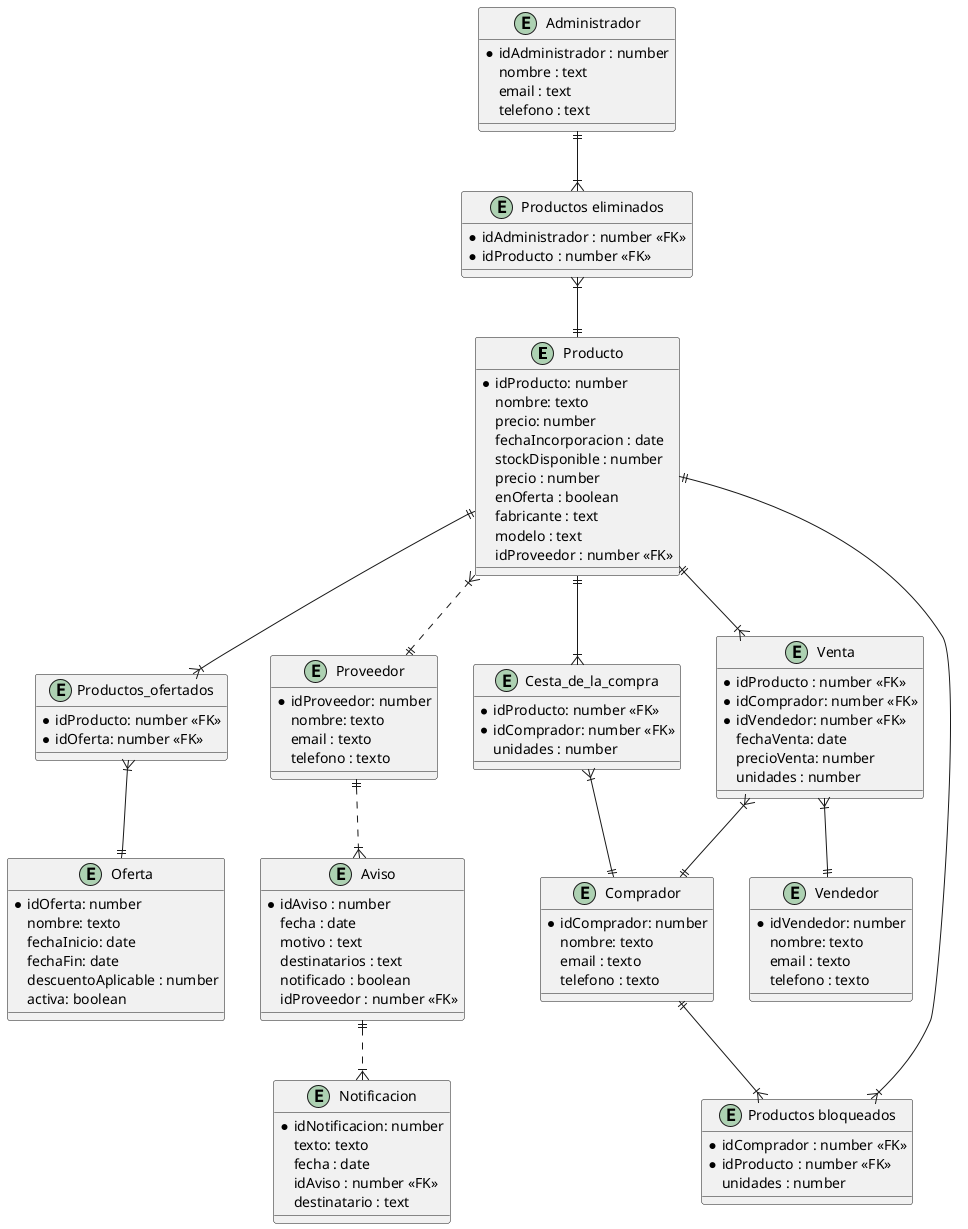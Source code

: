 @startuml supuesto2E-R

entity "Producto"{
    * idProducto: number
    nombre: texto
    precio: number
    fechaIncorporacion : date
    stockDisponible : number
    precio : number
    enOferta : boolean
    fabricante : text
    modelo : text
    idProveedor : number <<FK>>
}

entity "Comprador"{
    * idComprador: number
    nombre: texto
    email : texto
    telefono : texto
}

entity "Cesta_de_la_compra"{
    * idProducto: number <<FK>>
    * idComprador: number <<FK>>
    unidades : number
}

entity "Productos_ofertados"{
    * idProducto: number <<FK>>
    * idOferta: number <<FK>>
}

entity "Vendedor"{
    * idVendedor: number
    nombre: texto
    email : texto
    telefono : texto
}

entity "Proveedor"{
    * idProveedor: number
    nombre: texto
    email : texto
    telefono : texto
}

entity "Oferta"{
    * idOferta: number
    nombre: texto
    fechaInicio: date 
    fechaFin: date 
    descuentoAplicable : number
    activa: boolean
}

entity "Notificacion"{
    * idNotificacion: number
    texto: texto
    fecha : date
    idAviso : number <<FK>>
    destinatario : text
}

entity "Venta" {
    * idProducto : number <<FK>>
    * idComprador: number <<FK>>
    * idVendedor: number <<FK>>
    fechaVenta: date
    precioVenta: number
    unidades : number
}

entity "Aviso" as Aviso {
    * idAviso : number
    fecha : date
    motivo : text
    destinatarios : text
    notificado : boolean
    idProveedor : number <<FK>>
}

entity "Administrador" as Administrador{
    * idAdministrador : number
    nombre : text
    email : text
    telefono : text
}

entity "Productos eliminados" as AEP{
    * idAdministrador : number <<FK>>
    * idProducto : number <<FK>>
}

entity "Productos bloqueados" as PB{
    * idComprador : number <<FK>>
    * idProducto : number <<FK>>
    unidades : number
}


Producto ||--|{ Cesta_de_la_compra
Cesta_de_la_compra }|--|| Comprador

Producto ||--|{ Productos_ofertados
Productos_ofertados }|--|| Oferta

Producto }|..|| Proveedor
Proveedor ||..|{ Aviso

Producto ||--|{ Venta
Venta }|--|| Vendedor
Venta }|--|| Comprador

Aviso ||..|{ Notificacion

Administrador ||--|{ AEP
AEP }|--|| Producto

Comprador ||--|{ PB
PB }|--|| Producto
